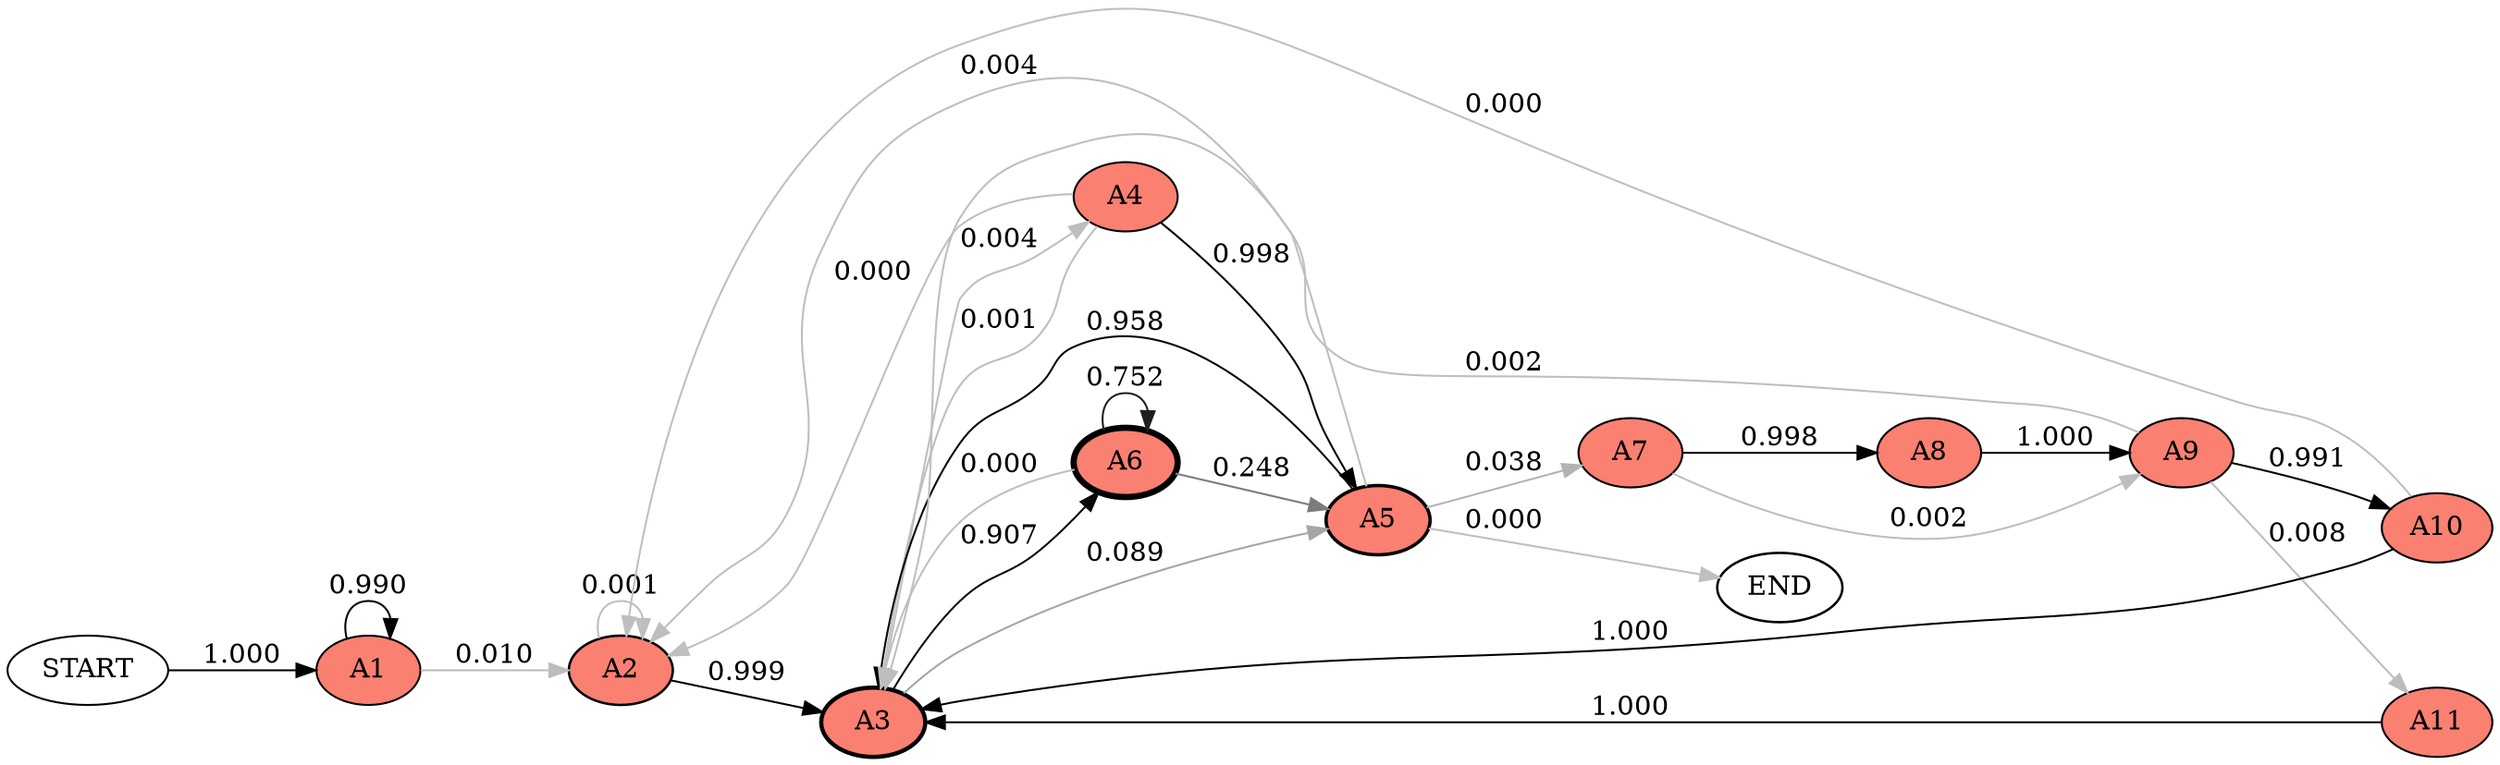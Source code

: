digraph G {
rankdir=LR;
START [color=black, fillcolor="#ffffff", fontcolor=black, penwidth=1.0000014344647221, style=filled];
A1 [color=black, fillcolor="#fa8072", fontcolor=black, penwidth=1.0001434443261057, style=filled];
START -> A1  [color="#000000", fontcolor=black, label="1.000", weight=1.0];
A1 -> A1  [color="#010101", fontcolor=black, label="0.990", weight=0.99];
A2 [color=black, fillcolor="#fa8072", fontcolor=black, penwidth=1.253687221625438, style=filled];
A1 -> A2  [color="#bcbcbc", fontcolor=black, label="0.010", weight=0.01];
A3 [color=black, fillcolor="#fa8072", fontcolor=black, penwidth=2.1861411597174647, style=filled];
A2 -> A3  [color="#000000", fontcolor=black, label="0.999", weight=0.9990277102576568];
A4 [color=black, fillcolor="#fa8072", fontcolor=black, penwidth=1.0029497773003504, style=filled];
A3 -> A4  [color="#bebebe", fontcolor=black, label="0.004", weight=0.003620210524833729];
A5 [color=black, fillcolor="#fa8072", fontcolor=black, penwidth=1.7488670195274043, style=filled];
A4 -> A5  [color="#000000", fontcolor=black, label="0.998", weight=0.9980554205153136];
A5 -> A3  [color="#040404", fontcolor=black, label="0.958", weight=0.9582371898106347];
A3 -> A5  [color="#a5a5a5", fontcolor=black, label="0.089", weight=0.08895826990191817];
A6 [color=black, fillcolor="#fa8072", fontcolor=black, penwidth=3.215935343025307, style=filled];
A3 -> A6  [color="#0a0a0a", fontcolor=black, label="0.907", weight=0.9074215195732481];
A6 -> A5  [color="#7c7c7c", fontcolor=black, label="0.248", weight=0.24771390682656827];
A5 -> A2  [color="#bebebe", fontcolor=black, label="0.004", weight=0.003604612072986354];
A6 -> A6  [color="#1f1f1f", fontcolor=black, label="0.752", weight=0.7522697570725707];
A7 [color=black, fillcolor="#fa8072", fontcolor=black, penwidth=1.0309961033426673, style=filled];
A5 -> A7  [color="#b3b3b3", fontcolor=black, label="0.038", weight=0.03815643805189022];
A8 [color=black, fillcolor="#fa8072", fontcolor=black, penwidth=1.0309490749296462, style=filled];
A7 -> A8  [color="#000000", fontcolor=black, label="0.998", weight=0.9984777895659394];
A9 [color=black, fillcolor="#fa8072", fontcolor=black, penwidth=1.0309961033426673, style=filled];
A8 -> A9  [color="#000000", fontcolor=black, label="1.000", weight=1.0];
A10 [color=black, fillcolor="#fa8072", fontcolor=black, penwidth=1.030709650281521, style=filled];
A9 -> A10  [color="#010101", fontcolor=black, label="0.991", weight=0.9907283546289035];
A10 -> A3  [color="#000000", fontcolor=black, label="1.000", weight=0.9997672036502467];
A9 -> A3  [color="#bebebe", fontcolor=black, label="0.002", weight=0.0017067207897043222];
A6 -> A3  [color="#bfbfbf", fontcolor=black, label="0.000", weight=0.001];
A2 -> A2  [color="#bebebe", fontcolor=black, label="0.001", weight=0.001];
A7 -> A9  [color="#bebebe", fontcolor=black, label="0.002", weight=0.0015222104340606116];
A11 [color=black, fillcolor="#fa8072", fontcolor=black, penwidth=1.0002352464195012, style=filled];
A9 -> A11  [color="#bcbcbc", fontcolor=black, label="0.008", weight=0.00756492458139213];
A11 -> A3  [color="#000000", fontcolor=black, label="1.000", weight=1.0];
A10 -> A2  [color="#bfbfbf", fontcolor=black, label="0.000", weight=0.001];
A4 -> A2  [color="#bfbfbf", fontcolor=black, label="0.000", weight=0.001];
A4 -> A3  [color="#bebebe", fontcolor=black, label="0.001", weight=0.0014584346135148275];
END [color=black, fillcolor="#ffffff", fontcolor=black, penwidth=1.2500017930809026, style=filled];
A5 -> END  [color="#bfbfbf", fontcolor=black, label="0.000", weight=0.001];
}
